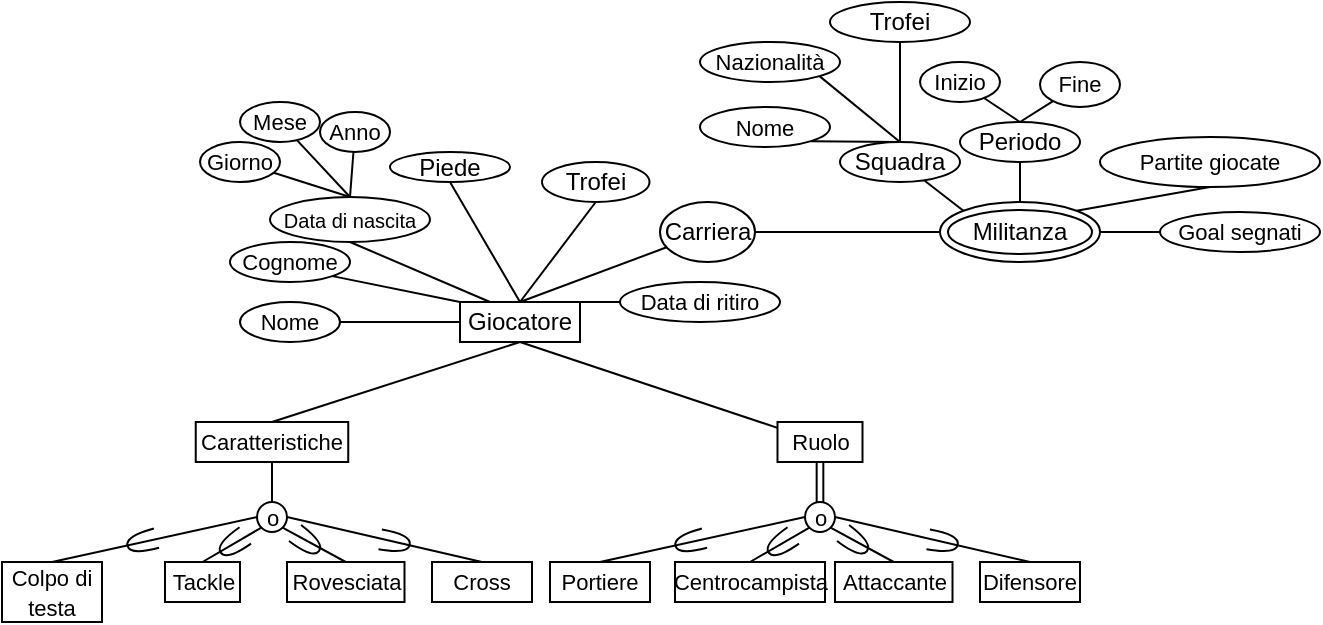 <mxfile version="22.1.2" type="device" pages="2">
  <diagram name="Pagina-1" id="6jStNF-pMENzdW7jOkbE">
    <mxGraphModel dx="2451" dy="466" grid="1" gridSize="10" guides="1" tooltips="1" connect="1" arrows="1" fold="1" page="1" pageScale="1" pageWidth="827" pageHeight="1169" math="0" shadow="0">
      <root>
        <mxCell id="0" />
        <mxCell id="1" parent="0" />
        <mxCell id="Ioz2Z54Z-l2nRbUJ65sq-1" value="Giocatore" style="rounded=0;whiteSpace=wrap;html=1;" parent="1" vertex="1">
          <mxGeometry x="-1391" y="310" width="60" height="20" as="geometry" />
        </mxCell>
        <mxCell id="Ioz2Z54Z-l2nRbUJ65sq-2" value="&lt;font style=&quot;font-size: 11px;&quot;&gt;Nome&lt;/font&gt;" style="ellipse;whiteSpace=wrap;html=1;" parent="1" vertex="1">
          <mxGeometry x="-1501" y="310" width="50" height="20" as="geometry" />
        </mxCell>
        <mxCell id="Ioz2Z54Z-l2nRbUJ65sq-3" value="&lt;font style=&quot;font-size: 11px;&quot;&gt;Cognome&lt;/font&gt;" style="ellipse;whiteSpace=wrap;html=1;" parent="1" vertex="1">
          <mxGeometry x="-1506" y="280" width="60" height="20" as="geometry" />
        </mxCell>
        <mxCell id="Ioz2Z54Z-l2nRbUJ65sq-4" value="&lt;font style=&quot;font-size: 10px;&quot;&gt;Data di nascita&lt;/font&gt;" style="ellipse;whiteSpace=wrap;html=1;" parent="1" vertex="1">
          <mxGeometry x="-1486" y="257.5" width="80" height="22.5" as="geometry" />
        </mxCell>
        <mxCell id="Ioz2Z54Z-l2nRbUJ65sq-5" value="Piede" style="ellipse;whiteSpace=wrap;html=1;" parent="1" vertex="1">
          <mxGeometry x="-1426" y="235" width="60" height="15" as="geometry" />
        </mxCell>
        <mxCell id="Ioz2Z54Z-l2nRbUJ65sq-8" value="" style="endArrow=none;html=1;rounded=0;exitX=1;exitY=0.5;exitDx=0;exitDy=0;entryX=0;entryY=0.5;entryDx=0;entryDy=0;" parent="1" source="Ioz2Z54Z-l2nRbUJ65sq-2" target="Ioz2Z54Z-l2nRbUJ65sq-1" edge="1">
          <mxGeometry width="50" height="50" relative="1" as="geometry">
            <mxPoint x="-1441" y="367.5" as="sourcePoint" />
            <mxPoint x="-1391" y="317.5" as="targetPoint" />
          </mxGeometry>
        </mxCell>
        <mxCell id="Ioz2Z54Z-l2nRbUJ65sq-9" value="" style="endArrow=none;html=1;rounded=0;entryX=1;entryY=1;entryDx=0;entryDy=0;exitX=0;exitY=0;exitDx=0;exitDy=0;" parent="1" source="Ioz2Z54Z-l2nRbUJ65sq-1" target="Ioz2Z54Z-l2nRbUJ65sq-3" edge="1">
          <mxGeometry width="50" height="50" relative="1" as="geometry">
            <mxPoint x="-1381" y="310" as="sourcePoint" />
            <mxPoint x="-1331" y="260" as="targetPoint" />
          </mxGeometry>
        </mxCell>
        <mxCell id="Ioz2Z54Z-l2nRbUJ65sq-10" value="" style="endArrow=none;html=1;rounded=0;entryX=0.5;entryY=1;entryDx=0;entryDy=0;exitX=0.25;exitY=0;exitDx=0;exitDy=0;" parent="1" source="Ioz2Z54Z-l2nRbUJ65sq-1" target="Ioz2Z54Z-l2nRbUJ65sq-4" edge="1">
          <mxGeometry width="50" height="50" relative="1" as="geometry">
            <mxPoint x="-1361" y="310" as="sourcePoint" />
            <mxPoint x="-1311" y="260" as="targetPoint" />
          </mxGeometry>
        </mxCell>
        <mxCell id="Ioz2Z54Z-l2nRbUJ65sq-11" value="" style="endArrow=none;html=1;rounded=0;entryX=0.5;entryY=1;entryDx=0;entryDy=0;exitX=0.5;exitY=0;exitDx=0;exitDy=0;" parent="1" source="Ioz2Z54Z-l2nRbUJ65sq-1" target="Ioz2Z54Z-l2nRbUJ65sq-5" edge="1">
          <mxGeometry width="50" height="50" relative="1" as="geometry">
            <mxPoint x="-1331" y="310" as="sourcePoint" />
            <mxPoint x="-1291" y="260" as="targetPoint" />
          </mxGeometry>
        </mxCell>
        <mxCell id="Ioz2Z54Z-l2nRbUJ65sq-15" value="" style="endArrow=none;html=1;rounded=0;entryX=0.5;entryY=1;entryDx=0;entryDy=0;" parent="1" source="QqaYTEEhGUOZ2rIBJ_UD-1" target="Ioz2Z54Z-l2nRbUJ65sq-1" edge="1">
          <mxGeometry width="50" height="50" relative="1" as="geometry">
            <mxPoint x="-1361" y="360" as="sourcePoint" />
            <mxPoint x="-1361" y="340" as="targetPoint" />
            <Array as="points" />
          </mxGeometry>
        </mxCell>
        <mxCell id="Ioz2Z54Z-l2nRbUJ65sq-20" value="" style="endArrow=none;html=1;rounded=0;exitX=0.5;exitY=0;exitDx=0;exitDy=0;" parent="1" source="Ioz2Z54Z-l2nRbUJ65sq-4" target="Ioz2Z54Z-l2nRbUJ65sq-21" edge="1">
          <mxGeometry width="50" height="50" relative="1" as="geometry">
            <mxPoint x="-1411" y="250" as="sourcePoint" />
            <mxPoint x="-1441" y="230" as="targetPoint" />
          </mxGeometry>
        </mxCell>
        <mxCell id="Ioz2Z54Z-l2nRbUJ65sq-21" value="&lt;font style=&quot;font-size: 11px;&quot;&gt;Giorno&lt;/font&gt;" style="ellipse;whiteSpace=wrap;html=1;" parent="1" vertex="1">
          <mxGeometry x="-1521" y="230" width="40" height="20" as="geometry" />
        </mxCell>
        <mxCell id="Ioz2Z54Z-l2nRbUJ65sq-22" value="" style="endArrow=none;html=1;rounded=0;exitX=0.5;exitY=0;exitDx=0;exitDy=0;" parent="1" source="Ioz2Z54Z-l2nRbUJ65sq-4" target="Ioz2Z54Z-l2nRbUJ65sq-23" edge="1">
          <mxGeometry width="50" height="50" relative="1" as="geometry">
            <mxPoint x="-1421" y="250" as="sourcePoint" />
            <mxPoint x="-1451" y="220" as="targetPoint" />
          </mxGeometry>
        </mxCell>
        <mxCell id="Ioz2Z54Z-l2nRbUJ65sq-23" value="&lt;font style=&quot;font-size: 11px;&quot;&gt;Mese&lt;/font&gt;" style="ellipse;whiteSpace=wrap;html=1;" parent="1" vertex="1">
          <mxGeometry x="-1501" y="210" width="40" height="20" as="geometry" />
        </mxCell>
        <mxCell id="Ioz2Z54Z-l2nRbUJ65sq-24" value="" style="endArrow=none;html=1;rounded=0;exitX=0.5;exitY=0;exitDx=0;exitDy=0;" parent="1" source="Ioz2Z54Z-l2nRbUJ65sq-4" target="Ioz2Z54Z-l2nRbUJ65sq-25" edge="1">
          <mxGeometry width="50" height="50" relative="1" as="geometry">
            <mxPoint x="-1411" y="250" as="sourcePoint" />
            <mxPoint x="-1411" y="220" as="targetPoint" />
          </mxGeometry>
        </mxCell>
        <mxCell id="Ioz2Z54Z-l2nRbUJ65sq-25" value="&lt;font style=&quot;font-size: 11px;&quot;&gt;Anno&lt;/font&gt;" style="ellipse;whiteSpace=wrap;html=1;" parent="1" vertex="1">
          <mxGeometry x="-1461" y="215" width="35" height="20" as="geometry" />
        </mxCell>
        <mxCell id="Ioz2Z54Z-l2nRbUJ65sq-36" value="&lt;font style=&quot;font-size: 11px;&quot;&gt;Nome&lt;/font&gt;" style="ellipse;whiteSpace=wrap;html=1;" parent="1" vertex="1">
          <mxGeometry x="-1271" y="212.5" width="65" height="20" as="geometry" />
        </mxCell>
        <mxCell id="Ioz2Z54Z-l2nRbUJ65sq-38" value="&lt;font style=&quot;font-size: 11px;&quot;&gt;Nazionalità&lt;/font&gt;" style="ellipse;whiteSpace=wrap;html=1;" parent="1" vertex="1">
          <mxGeometry x="-1271" y="180" width="70" height="20" as="geometry" />
        </mxCell>
        <mxCell id="Ioz2Z54Z-l2nRbUJ65sq-49" value="Militanza" style="ellipse;shape=doubleEllipse;whiteSpace=wrap;html=1;" parent="1" vertex="1">
          <mxGeometry x="-1151" y="260" width="80" height="30" as="geometry" />
        </mxCell>
        <mxCell id="Ioz2Z54Z-l2nRbUJ65sq-50" value="" style="endArrow=none;html=1;rounded=0;entryX=0;entryY=0.5;entryDx=0;entryDy=0;exitX=1;exitY=0.5;exitDx=0;exitDy=0;" parent="1" source="Ioz2Z54Z-l2nRbUJ65sq-64" target="Ioz2Z54Z-l2nRbUJ65sq-49" edge="1">
          <mxGeometry width="50" height="50" relative="1" as="geometry">
            <mxPoint x="-1111" y="310" as="sourcePoint" />
            <mxPoint x="-1231" y="320" as="targetPoint" />
            <Array as="points" />
          </mxGeometry>
        </mxCell>
        <mxCell id="Ioz2Z54Z-l2nRbUJ65sq-51" value="" style="endArrow=none;html=1;rounded=0;exitX=0;exitY=0;exitDx=0;exitDy=0;" parent="1" source="Ioz2Z54Z-l2nRbUJ65sq-49" target="Ioz2Z54Z-l2nRbUJ65sq-52" edge="1">
          <mxGeometry width="50" height="50" relative="1" as="geometry">
            <mxPoint x="-1121" y="260" as="sourcePoint" />
            <mxPoint x="-1151" y="240" as="targetPoint" />
          </mxGeometry>
        </mxCell>
        <mxCell id="Ioz2Z54Z-l2nRbUJ65sq-52" value="Squadra" style="ellipse;whiteSpace=wrap;html=1;" parent="1" vertex="1">
          <mxGeometry x="-1201" y="230" width="60" height="20" as="geometry" />
        </mxCell>
        <mxCell id="Ioz2Z54Z-l2nRbUJ65sq-53" value="" style="endArrow=none;html=1;rounded=0;exitX=0.5;exitY=0;exitDx=0;exitDy=0;" parent="1" source="Ioz2Z54Z-l2nRbUJ65sq-49" target="Ioz2Z54Z-l2nRbUJ65sq-54" edge="1">
          <mxGeometry width="50" height="50" relative="1" as="geometry">
            <mxPoint x="-1121" y="257.5" as="sourcePoint" />
            <mxPoint x="-1111" y="240" as="targetPoint" />
          </mxGeometry>
        </mxCell>
        <mxCell id="Ioz2Z54Z-l2nRbUJ65sq-54" value="Periodo" style="ellipse;whiteSpace=wrap;html=1;" parent="1" vertex="1">
          <mxGeometry x="-1141" y="220" width="60" height="20" as="geometry" />
        </mxCell>
        <mxCell id="Ioz2Z54Z-l2nRbUJ65sq-55" value="" style="endArrow=none;html=1;rounded=0;exitX=0.5;exitY=0;exitDx=0;exitDy=0;" parent="1" source="Ioz2Z54Z-l2nRbUJ65sq-54" target="Ioz2Z54Z-l2nRbUJ65sq-56" edge="1">
          <mxGeometry width="50" height="50" relative="1" as="geometry">
            <mxPoint x="-1121" y="220" as="sourcePoint" />
            <mxPoint x="-1131" y="200" as="targetPoint" />
          </mxGeometry>
        </mxCell>
        <mxCell id="Ioz2Z54Z-l2nRbUJ65sq-56" value="&lt;font style=&quot;font-size: 11px;&quot;&gt;Inizio&lt;/font&gt;" style="ellipse;whiteSpace=wrap;html=1;" parent="1" vertex="1">
          <mxGeometry x="-1161" y="190" width="40" height="20" as="geometry" />
        </mxCell>
        <mxCell id="Ioz2Z54Z-l2nRbUJ65sq-57" value="" style="endArrow=none;html=1;rounded=0;" parent="1" target="Ioz2Z54Z-l2nRbUJ65sq-58" edge="1">
          <mxGeometry width="50" height="50" relative="1" as="geometry">
            <mxPoint x="-1111" y="220" as="sourcePoint" />
            <mxPoint x="-1101" y="210" as="targetPoint" />
          </mxGeometry>
        </mxCell>
        <mxCell id="Ioz2Z54Z-l2nRbUJ65sq-58" value="&lt;font style=&quot;font-size: 11px;&quot;&gt;Fine&lt;/font&gt;" style="ellipse;whiteSpace=wrap;html=1;" parent="1" vertex="1">
          <mxGeometry x="-1101" y="190" width="40" height="22.5" as="geometry" />
        </mxCell>
        <mxCell id="Ioz2Z54Z-l2nRbUJ65sq-59" value="&lt;font style=&quot;font-size: 11px;&quot;&gt;Partite giocate&lt;/font&gt;" style="ellipse;whiteSpace=wrap;html=1;" parent="1" vertex="1">
          <mxGeometry x="-1071" y="227.5" width="110" height="25" as="geometry" />
        </mxCell>
        <mxCell id="Ioz2Z54Z-l2nRbUJ65sq-60" value="" style="endArrow=none;html=1;rounded=0;exitX=0.5;exitY=1;exitDx=0;exitDy=0;entryX=1;entryY=0;entryDx=0;entryDy=0;" parent="1" source="Ioz2Z54Z-l2nRbUJ65sq-59" target="Ioz2Z54Z-l2nRbUJ65sq-49" edge="1">
          <mxGeometry width="50" height="50" relative="1" as="geometry">
            <mxPoint x="-1191" y="320" as="sourcePoint" />
            <mxPoint x="-1141" y="270" as="targetPoint" />
          </mxGeometry>
        </mxCell>
        <mxCell id="Ioz2Z54Z-l2nRbUJ65sq-61" value="&lt;font style=&quot;font-size: 11px;&quot;&gt;Goal segnati&lt;/font&gt;" style="ellipse;whiteSpace=wrap;html=1;" parent="1" vertex="1">
          <mxGeometry x="-1041" y="265" width="80" height="20" as="geometry" />
        </mxCell>
        <mxCell id="Ioz2Z54Z-l2nRbUJ65sq-62" value="" style="endArrow=none;html=1;rounded=0;entryX=0;entryY=0.5;entryDx=0;entryDy=0;exitX=1;exitY=0.5;exitDx=0;exitDy=0;" parent="1" source="Ioz2Z54Z-l2nRbUJ65sq-49" target="Ioz2Z54Z-l2nRbUJ65sq-61" edge="1">
          <mxGeometry width="50" height="50" relative="1" as="geometry">
            <mxPoint x="-1071" y="280" as="sourcePoint" />
            <mxPoint x="-1021" y="230" as="targetPoint" />
          </mxGeometry>
        </mxCell>
        <mxCell id="Ioz2Z54Z-l2nRbUJ65sq-63" value="" style="endArrow=none;html=1;rounded=0;exitX=0.5;exitY=0;exitDx=0;exitDy=0;" parent="1" source="Ioz2Z54Z-l2nRbUJ65sq-1" target="Ioz2Z54Z-l2nRbUJ65sq-64" edge="1">
          <mxGeometry width="50" height="50" relative="1" as="geometry">
            <mxPoint x="-1331" y="320" as="sourcePoint" />
            <mxPoint x="-1301" y="320" as="targetPoint" />
          </mxGeometry>
        </mxCell>
        <mxCell id="Ioz2Z54Z-l2nRbUJ65sq-64" value="Carriera" style="ellipse;whiteSpace=wrap;html=1;" parent="1" vertex="1">
          <mxGeometry x="-1291" y="260" width="47.5" height="30" as="geometry" />
        </mxCell>
        <mxCell id="Ioz2Z54Z-l2nRbUJ65sq-65" value="&lt;font style=&quot;font-size: 11px;&quot;&gt;Data di ritiro&lt;/font&gt;" style="ellipse;whiteSpace=wrap;html=1;" parent="1" vertex="1">
          <mxGeometry x="-1311" y="300" width="80" height="20" as="geometry" />
        </mxCell>
        <mxCell id="Ioz2Z54Z-l2nRbUJ65sq-66" value="" style="endArrow=none;html=1;rounded=0;exitX=1;exitY=0;exitDx=0;exitDy=0;entryX=0;entryY=0.5;entryDx=0;entryDy=0;" parent="1" source="Ioz2Z54Z-l2nRbUJ65sq-1" target="Ioz2Z54Z-l2nRbUJ65sq-65" edge="1">
          <mxGeometry width="50" height="50" relative="1" as="geometry">
            <mxPoint x="-1301" y="310" as="sourcePoint" />
            <mxPoint x="-1251" y="260" as="targetPoint" />
          </mxGeometry>
        </mxCell>
        <mxCell id="Ioz2Z54Z-l2nRbUJ65sq-68" value="Trofei" style="ellipse;whiteSpace=wrap;html=1;" parent="1" vertex="1">
          <mxGeometry x="-1206" y="160" width="70" height="20" as="geometry" />
        </mxCell>
        <mxCell id="Ioz2Z54Z-l2nRbUJ65sq-70" value="Trofei" style="ellipse;whiteSpace=wrap;html=1;" parent="1" vertex="1">
          <mxGeometry x="-1350" y="240" width="53.75" height="20" as="geometry" />
        </mxCell>
        <mxCell id="Ioz2Z54Z-l2nRbUJ65sq-72" value="" style="endArrow=none;html=1;rounded=0;entryX=0.5;entryY=1;entryDx=0;entryDy=0;exitX=0.5;exitY=0;exitDx=0;exitDy=0;" parent="1" source="Ioz2Z54Z-l2nRbUJ65sq-52" target="Ioz2Z54Z-l2nRbUJ65sq-68" edge="1">
          <mxGeometry width="50" height="50" relative="1" as="geometry">
            <mxPoint x="-1221" y="245" as="sourcePoint" />
            <mxPoint x="-1171" y="195" as="targetPoint" />
          </mxGeometry>
        </mxCell>
        <mxCell id="Ioz2Z54Z-l2nRbUJ65sq-73" value="" style="endArrow=none;html=1;rounded=0;entryX=1;entryY=1;entryDx=0;entryDy=0;exitX=0.5;exitY=0;exitDx=0;exitDy=0;" parent="1" source="Ioz2Z54Z-l2nRbUJ65sq-52" target="Ioz2Z54Z-l2nRbUJ65sq-38" edge="1">
          <mxGeometry width="50" height="50" relative="1" as="geometry">
            <mxPoint x="-1251" y="302.5" as="sourcePoint" />
            <mxPoint x="-1201" y="252.5" as="targetPoint" />
          </mxGeometry>
        </mxCell>
        <mxCell id="Ioz2Z54Z-l2nRbUJ65sq-74" value="" style="endArrow=none;html=1;rounded=0;entryX=1;entryY=1;entryDx=0;entryDy=0;exitX=0.5;exitY=0;exitDx=0;exitDy=0;" parent="1" source="Ioz2Z54Z-l2nRbUJ65sq-52" target="Ioz2Z54Z-l2nRbUJ65sq-36" edge="1">
          <mxGeometry width="50" height="50" relative="1" as="geometry">
            <mxPoint x="-1251" y="310" as="sourcePoint" />
            <mxPoint x="-1201" y="260" as="targetPoint" />
          </mxGeometry>
        </mxCell>
        <mxCell id="QqaYTEEhGUOZ2rIBJ_UD-2" value="" style="shape=link;html=1;rounded=0;width=3.333;exitX=0.5;exitY=1;exitDx=0;exitDy=0;entryX=0.5;entryY=0;entryDx=0;entryDy=0;" parent="1" source="QqaYTEEhGUOZ2rIBJ_UD-1" target="QqaYTEEhGUOZ2rIBJ_UD-3" edge="1">
          <mxGeometry width="100" relative="1" as="geometry">
            <mxPoint x="-1211" y="400" as="sourcePoint" />
            <mxPoint x="-1211" y="440" as="targetPoint" />
          </mxGeometry>
        </mxCell>
        <mxCell id="QqaYTEEhGUOZ2rIBJ_UD-3" value="&lt;font style=&quot;font-size: 11px;&quot;&gt;o&lt;/font&gt;" style="ellipse;whiteSpace=wrap;html=1;aspect=fixed;" parent="1" vertex="1">
          <mxGeometry x="-1218.5" y="410" width="15" height="15" as="geometry" />
        </mxCell>
        <mxCell id="QqaYTEEhGUOZ2rIBJ_UD-1" value="&lt;font style=&quot;font-size: 11px;&quot;&gt;Ruolo&lt;/font&gt;" style="whiteSpace=wrap;html=1;align=center;" parent="1" vertex="1">
          <mxGeometry x="-1232.25" y="370" width="42.5" height="20" as="geometry" />
        </mxCell>
        <mxCell id="QqaYTEEhGUOZ2rIBJ_UD-10" value="" style="endArrow=none;html=1;rounded=0;entryX=0;entryY=0.5;entryDx=0;entryDy=0;exitX=0.5;exitY=0;exitDx=0;exitDy=0;" parent="1" source="QqaYTEEhGUOZ2rIBJ_UD-11" target="QqaYTEEhGUOZ2rIBJ_UD-3" edge="1">
          <mxGeometry width="50" height="50" relative="1" as="geometry">
            <mxPoint x="-1281" y="440" as="sourcePoint" />
            <mxPoint x="-1226" y="425" as="targetPoint" />
          </mxGeometry>
        </mxCell>
        <mxCell id="QqaYTEEhGUOZ2rIBJ_UD-11" value="&lt;font style=&quot;font-size: 11px;&quot;&gt;Portiere&lt;/font&gt;" style="rounded=0;whiteSpace=wrap;html=1;" parent="1" vertex="1">
          <mxGeometry x="-1346" y="440" width="50" height="20" as="geometry" />
        </mxCell>
        <mxCell id="QqaYTEEhGUOZ2rIBJ_UD-12" value="&lt;font style=&quot;font-size: 11px;&quot;&gt;Centrocampista&lt;/font&gt;" style="rounded=0;whiteSpace=wrap;html=1;" parent="1" vertex="1">
          <mxGeometry x="-1283.5" y="440" width="75" height="20" as="geometry" />
        </mxCell>
        <mxCell id="QqaYTEEhGUOZ2rIBJ_UD-13" value="" style="endArrow=none;html=1;rounded=0;entryX=0;entryY=1;entryDx=0;entryDy=0;exitX=0.5;exitY=0;exitDx=0;exitDy=0;" parent="1" source="QqaYTEEhGUOZ2rIBJ_UD-12" target="QqaYTEEhGUOZ2rIBJ_UD-3" edge="1">
          <mxGeometry width="50" height="50" relative="1" as="geometry">
            <mxPoint x="-1231" y="470" as="sourcePoint" />
            <mxPoint x="-1181" y="420" as="targetPoint" />
          </mxGeometry>
        </mxCell>
        <mxCell id="QqaYTEEhGUOZ2rIBJ_UD-14" value="&lt;font style=&quot;font-size: 11px;&quot;&gt;Attaccante&lt;/font&gt;" style="rounded=0;whiteSpace=wrap;html=1;" parent="1" vertex="1">
          <mxGeometry x="-1203.5" y="440" width="58.75" height="20" as="geometry" />
        </mxCell>
        <mxCell id="QqaYTEEhGUOZ2rIBJ_UD-15" value="" style="endArrow=none;html=1;rounded=0;entryX=1;entryY=1;entryDx=0;entryDy=0;exitX=0.5;exitY=0;exitDx=0;exitDy=0;" parent="1" source="QqaYTEEhGUOZ2rIBJ_UD-14" target="QqaYTEEhGUOZ2rIBJ_UD-3" edge="1">
          <mxGeometry width="50" height="50" relative="1" as="geometry">
            <mxPoint x="-1231" y="470" as="sourcePoint" />
            <mxPoint x="-1181" y="420" as="targetPoint" />
          </mxGeometry>
        </mxCell>
        <mxCell id="QqaYTEEhGUOZ2rIBJ_UD-16" value="&lt;font style=&quot;font-size: 11px;&quot;&gt;Difensore&lt;/font&gt;" style="rounded=0;whiteSpace=wrap;html=1;" parent="1" vertex="1">
          <mxGeometry x="-1131" y="440" width="50" height="20" as="geometry" />
        </mxCell>
        <mxCell id="QqaYTEEhGUOZ2rIBJ_UD-17" value="" style="endArrow=none;html=1;rounded=0;entryX=1;entryY=0.5;entryDx=0;entryDy=0;exitX=0.5;exitY=0;exitDx=0;exitDy=0;" parent="1" source="QqaYTEEhGUOZ2rIBJ_UD-16" target="QqaYTEEhGUOZ2rIBJ_UD-3" edge="1">
          <mxGeometry width="50" height="50" relative="1" as="geometry">
            <mxPoint x="-1191" y="470" as="sourcePoint" />
            <mxPoint x="-1141" y="420" as="targetPoint" />
          </mxGeometry>
        </mxCell>
        <mxCell id="QqaYTEEhGUOZ2rIBJ_UD-19" value="" style="shape=requiredInterface;html=1;verticalLabelPosition=bottom;sketch=0;rotation=-195;" parent="1" vertex="1">
          <mxGeometry x="-1283.5" y="425" width="15" height="10" as="geometry" />
        </mxCell>
        <mxCell id="QqaYTEEhGUOZ2rIBJ_UD-21" value="" style="shape=requiredInterface;html=1;verticalLabelPosition=bottom;sketch=0;rotation=-215;" parent="1" vertex="1">
          <mxGeometry x="-1238.001" y="426.001" width="15" height="10" as="geometry" />
        </mxCell>
        <mxCell id="QqaYTEEhGUOZ2rIBJ_UD-24" value="" style="shape=requiredInterface;html=1;verticalLabelPosition=bottom;sketch=0;rotation=37;" parent="1" vertex="1">
          <mxGeometry x="-1201.001" y="425.001" width="15" height="10" as="geometry" />
        </mxCell>
        <mxCell id="QqaYTEEhGUOZ2rIBJ_UD-25" value="" style="shape=requiredInterface;html=1;verticalLabelPosition=bottom;sketch=0;rotation=10;" parent="1" vertex="1">
          <mxGeometry x="-1157.001" y="425.001" width="15" height="10" as="geometry" />
        </mxCell>
        <mxCell id="QqaYTEEhGUOZ2rIBJ_UD-28" value="&lt;font style=&quot;font-size: 11px;&quot;&gt;o&lt;/font&gt;" style="ellipse;whiteSpace=wrap;html=1;aspect=fixed;" parent="1" vertex="1">
          <mxGeometry x="-1492.5" y="410" width="15" height="15" as="geometry" />
        </mxCell>
        <mxCell id="QqaYTEEhGUOZ2rIBJ_UD-29" value="" style="endArrow=none;html=1;rounded=0;entryX=0.5;entryY=1;entryDx=0;entryDy=0;" parent="1" target="QqaYTEEhGUOZ2rIBJ_UD-30" edge="1">
          <mxGeometry width="50" height="50" relative="1" as="geometry">
            <mxPoint x="-1485" y="390" as="sourcePoint" />
            <mxPoint x="-1485" y="360" as="targetPoint" />
            <Array as="points" />
          </mxGeometry>
        </mxCell>
        <mxCell id="QqaYTEEhGUOZ2rIBJ_UD-30" value="&lt;span style=&quot;font-size: 11px;&quot;&gt;Caratteristiche&lt;/span&gt;" style="whiteSpace=wrap;html=1;align=center;" parent="1" vertex="1">
          <mxGeometry x="-1523.13" y="370" width="76.25" height="20" as="geometry" />
        </mxCell>
        <mxCell id="QqaYTEEhGUOZ2rIBJ_UD-31" value="" style="endArrow=none;html=1;rounded=0;entryX=0;entryY=0.5;entryDx=0;entryDy=0;exitX=0.5;exitY=0;exitDx=0;exitDy=0;" parent="1" source="QqaYTEEhGUOZ2rIBJ_UD-32" target="QqaYTEEhGUOZ2rIBJ_UD-28" edge="1">
          <mxGeometry width="50" height="50" relative="1" as="geometry">
            <mxPoint x="-1555" y="440" as="sourcePoint" />
            <mxPoint x="-1500" y="425" as="targetPoint" />
          </mxGeometry>
        </mxCell>
        <mxCell id="QqaYTEEhGUOZ2rIBJ_UD-32" value="&lt;span style=&quot;font-size: 11px;&quot;&gt;Colpo di testa&lt;/span&gt;" style="rounded=0;whiteSpace=wrap;html=1;" parent="1" vertex="1">
          <mxGeometry x="-1620" y="440" width="50" height="30" as="geometry" />
        </mxCell>
        <mxCell id="QqaYTEEhGUOZ2rIBJ_UD-33" value="&lt;span style=&quot;font-size: 11px;&quot;&gt;Tackle&lt;/span&gt;" style="rounded=0;whiteSpace=wrap;html=1;" parent="1" vertex="1">
          <mxGeometry x="-1538.5" y="440" width="37.5" height="20" as="geometry" />
        </mxCell>
        <mxCell id="QqaYTEEhGUOZ2rIBJ_UD-34" value="" style="endArrow=none;html=1;rounded=0;entryX=0;entryY=1;entryDx=0;entryDy=0;exitX=0.5;exitY=0;exitDx=0;exitDy=0;" parent="1" source="QqaYTEEhGUOZ2rIBJ_UD-33" target="QqaYTEEhGUOZ2rIBJ_UD-28" edge="1">
          <mxGeometry width="50" height="50" relative="1" as="geometry">
            <mxPoint x="-1505" y="470" as="sourcePoint" />
            <mxPoint x="-1455" y="420" as="targetPoint" />
          </mxGeometry>
        </mxCell>
        <mxCell id="QqaYTEEhGUOZ2rIBJ_UD-35" value="&lt;span style=&quot;font-size: 11px;&quot;&gt;Rovesciata&lt;/span&gt;" style="rounded=0;whiteSpace=wrap;html=1;" parent="1" vertex="1">
          <mxGeometry x="-1477.5" y="440" width="58.75" height="20" as="geometry" />
        </mxCell>
        <mxCell id="QqaYTEEhGUOZ2rIBJ_UD-36" value="" style="endArrow=none;html=1;rounded=0;entryX=1;entryY=1;entryDx=0;entryDy=0;exitX=0.5;exitY=0;exitDx=0;exitDy=0;" parent="1" source="QqaYTEEhGUOZ2rIBJ_UD-35" target="QqaYTEEhGUOZ2rIBJ_UD-28" edge="1">
          <mxGeometry width="50" height="50" relative="1" as="geometry">
            <mxPoint x="-1505" y="470" as="sourcePoint" />
            <mxPoint x="-1455" y="420" as="targetPoint" />
          </mxGeometry>
        </mxCell>
        <mxCell id="QqaYTEEhGUOZ2rIBJ_UD-37" value="&lt;span style=&quot;font-size: 11px;&quot;&gt;Cross&lt;/span&gt;" style="rounded=0;whiteSpace=wrap;html=1;" parent="1" vertex="1">
          <mxGeometry x="-1405" y="440" width="50" height="20" as="geometry" />
        </mxCell>
        <mxCell id="QqaYTEEhGUOZ2rIBJ_UD-38" value="" style="endArrow=none;html=1;rounded=0;entryX=1;entryY=0.5;entryDx=0;entryDy=0;exitX=0.5;exitY=0;exitDx=0;exitDy=0;" parent="1" source="QqaYTEEhGUOZ2rIBJ_UD-37" target="QqaYTEEhGUOZ2rIBJ_UD-28" edge="1">
          <mxGeometry width="50" height="50" relative="1" as="geometry">
            <mxPoint x="-1465" y="470" as="sourcePoint" />
            <mxPoint x="-1415" y="420" as="targetPoint" />
          </mxGeometry>
        </mxCell>
        <mxCell id="QqaYTEEhGUOZ2rIBJ_UD-39" value="" style="shape=requiredInterface;html=1;verticalLabelPosition=bottom;sketch=0;rotation=-195;" parent="1" vertex="1">
          <mxGeometry x="-1557.5" y="425" width="15" height="10" as="geometry" />
        </mxCell>
        <mxCell id="QqaYTEEhGUOZ2rIBJ_UD-40" value="" style="shape=requiredInterface;html=1;verticalLabelPosition=bottom;sketch=0;rotation=-215;" parent="1" vertex="1">
          <mxGeometry x="-1512.001" y="426.001" width="15" height="10" as="geometry" />
        </mxCell>
        <mxCell id="QqaYTEEhGUOZ2rIBJ_UD-41" value="" style="shape=requiredInterface;html=1;verticalLabelPosition=bottom;sketch=0;rotation=37;" parent="1" vertex="1">
          <mxGeometry x="-1475.001" y="425.001" width="15" height="10" as="geometry" />
        </mxCell>
        <mxCell id="QqaYTEEhGUOZ2rIBJ_UD-42" value="" style="shape=requiredInterface;html=1;verticalLabelPosition=bottom;sketch=0;rotation=10;" parent="1" vertex="1">
          <mxGeometry x="-1431.001" y="425.001" width="15" height="10" as="geometry" />
        </mxCell>
        <mxCell id="QqaYTEEhGUOZ2rIBJ_UD-43" value="" style="endArrow=none;html=1;rounded=0;entryX=0.5;entryY=1;entryDx=0;entryDy=0;" parent="1" target="Ioz2Z54Z-l2nRbUJ65sq-70" edge="1">
          <mxGeometry width="50" height="50" relative="1" as="geometry">
            <mxPoint x="-1361" y="310" as="sourcePoint" />
            <mxPoint x="-1311" y="265" as="targetPoint" />
          </mxGeometry>
        </mxCell>
        <mxCell id="QqaYTEEhGUOZ2rIBJ_UD-44" value="" style="endArrow=none;html=1;rounded=0;entryX=0.5;entryY=1;entryDx=0;entryDy=0;exitX=0.5;exitY=0;exitDx=0;exitDy=0;" parent="1" source="QqaYTEEhGUOZ2rIBJ_UD-30" target="Ioz2Z54Z-l2nRbUJ65sq-1" edge="1">
          <mxGeometry width="50" height="50" relative="1" as="geometry">
            <mxPoint x="-1490" y="430" as="sourcePoint" />
            <mxPoint x="-1440" y="380" as="targetPoint" />
            <Array as="points" />
          </mxGeometry>
        </mxCell>
        <mxCell id="QqaYTEEhGUOZ2rIBJ_UD-46" value="" style="endArrow=none;html=1;rounded=0;entryX=0.5;entryY=1;entryDx=0;entryDy=0;exitX=0.5;exitY=0;exitDx=0;exitDy=0;" parent="1" source="QqaYTEEhGUOZ2rIBJ_UD-28" target="QqaYTEEhGUOZ2rIBJ_UD-30" edge="1">
          <mxGeometry width="50" height="50" relative="1" as="geometry">
            <mxPoint x="-1450" y="440" as="sourcePoint" />
            <mxPoint x="-1400" y="390" as="targetPoint" />
          </mxGeometry>
        </mxCell>
      </root>
    </mxGraphModel>
  </diagram>
  <diagram id="Ox5QE_U3D6sNzb127xeb" name="Pagina-2">
    <mxGraphModel dx="942" dy="551" grid="1" gridSize="10" guides="1" tooltips="1" connect="1" arrows="1" fold="1" page="1" pageScale="1" pageWidth="827" pageHeight="1169" math="0" shadow="0">
      <root>
        <mxCell id="0" />
        <mxCell id="1" parent="0" />
        <mxCell id="dMykt4nufXN3NpEl5q4q-2" value="Giocatore" style="swimlane;fontStyle=1;align=center;verticalAlign=top;childLayout=stackLayout;horizontal=1;startSize=26;horizontalStack=0;resizeParent=1;resizeParentMax=0;resizeLast=0;collapsible=1;marginBottom=0;whiteSpace=wrap;html=1;" vertex="1" parent="1">
          <mxGeometry x="90" y="250" width="190" height="194" as="geometry" />
        </mxCell>
        <mxCell id="dMykt4nufXN3NpEl5q4q-3" value="+ nome: String&lt;br&gt;+ cognome: String&lt;br&gt;+ data_nascita: Data&lt;br&gt;+ piede: String&lt;br&gt;+ trofei: int&lt;br&gt;+ data_ritiro: Data&lt;br&gt;+ ruolo: Ruolo&lt;br&gt;+ caratteristiche: Caratteristiche&lt;br&gt;" style="text;strokeColor=none;fillColor=none;align=left;verticalAlign=top;spacingLeft=4;spacingRight=4;overflow=hidden;rotatable=0;points=[[0,0.5],[1,0.5]];portConstraint=eastwest;whiteSpace=wrap;html=1;" vertex="1" parent="dMykt4nufXN3NpEl5q4q-2">
          <mxGeometry y="26" width="190" height="134" as="geometry" />
        </mxCell>
        <mxCell id="dMykt4nufXN3NpEl5q4q-4" value="" style="line;strokeWidth=1;fillColor=none;align=left;verticalAlign=middle;spacingTop=-1;spacingLeft=3;spacingRight=3;rotatable=0;labelPosition=right;points=[];portConstraint=eastwest;strokeColor=inherit;" vertex="1" parent="dMykt4nufXN3NpEl5q4q-2">
          <mxGeometry y="160" width="190" height="8" as="geometry" />
        </mxCell>
        <mxCell id="dMykt4nufXN3NpEl5q4q-5" value="+ method(type): type" style="text;strokeColor=none;fillColor=none;align=left;verticalAlign=top;spacingLeft=4;spacingRight=4;overflow=hidden;rotatable=0;points=[[0,0.5],[1,0.5]];portConstraint=eastwest;whiteSpace=wrap;html=1;" vertex="1" parent="dMykt4nufXN3NpEl5q4q-2">
          <mxGeometry y="168" width="190" height="26" as="geometry" />
        </mxCell>
        <mxCell id="dMykt4nufXN3NpEl5q4q-6" value="Squadra" style="swimlane;fontStyle=1;align=center;verticalAlign=top;childLayout=stackLayout;horizontal=1;startSize=26;horizontalStack=0;resizeParent=1;resizeParentMax=0;resizeLast=0;collapsible=1;marginBottom=0;whiteSpace=wrap;html=1;" vertex="1" parent="1">
          <mxGeometry x="500" y="291" width="160" height="114" as="geometry" />
        </mxCell>
        <mxCell id="dMykt4nufXN3NpEl5q4q-7" value="+ nome: String&lt;br&gt;+ nazionalità: String&lt;br&gt;+ trofei: int" style="text;strokeColor=none;fillColor=none;align=left;verticalAlign=top;spacingLeft=4;spacingRight=4;overflow=hidden;rotatable=0;points=[[0,0.5],[1,0.5]];portConstraint=eastwest;whiteSpace=wrap;html=1;" vertex="1" parent="dMykt4nufXN3NpEl5q4q-6">
          <mxGeometry y="26" width="160" height="54" as="geometry" />
        </mxCell>
        <mxCell id="dMykt4nufXN3NpEl5q4q-8" value="" style="line;strokeWidth=1;fillColor=none;align=left;verticalAlign=middle;spacingTop=-1;spacingLeft=3;spacingRight=3;rotatable=0;labelPosition=right;points=[];portConstraint=eastwest;strokeColor=inherit;" vertex="1" parent="dMykt4nufXN3NpEl5q4q-6">
          <mxGeometry y="80" width="160" height="8" as="geometry" />
        </mxCell>
        <mxCell id="dMykt4nufXN3NpEl5q4q-9" value="+ method(type): type" style="text;strokeColor=none;fillColor=none;align=left;verticalAlign=top;spacingLeft=4;spacingRight=4;overflow=hidden;rotatable=0;points=[[0,0.5],[1,0.5]];portConstraint=eastwest;whiteSpace=wrap;html=1;" vertex="1" parent="dMykt4nufXN3NpEl5q4q-6">
          <mxGeometry y="88" width="160" height="26" as="geometry" />
        </mxCell>
        <mxCell id="dMykt4nufXN3NpEl5q4q-10" value="Data" style="swimlane;fontStyle=1;align=center;verticalAlign=top;childLayout=stackLayout;horizontal=1;startSize=26;horizontalStack=0;resizeParent=1;resizeParentMax=0;resizeLast=0;collapsible=1;marginBottom=0;whiteSpace=wrap;html=1;" vertex="1" parent="1">
          <mxGeometry x="80" y="80" width="160" height="114" as="geometry" />
        </mxCell>
        <mxCell id="dMykt4nufXN3NpEl5q4q-11" value="+ giorno: int&lt;br&gt;+ mese: int&lt;br&gt;+ anno: int&amp;nbsp;" style="text;strokeColor=none;fillColor=none;align=left;verticalAlign=top;spacingLeft=4;spacingRight=4;overflow=hidden;rotatable=0;points=[[0,0.5],[1,0.5]];portConstraint=eastwest;whiteSpace=wrap;html=1;" vertex="1" parent="dMykt4nufXN3NpEl5q4q-10">
          <mxGeometry y="26" width="160" height="54" as="geometry" />
        </mxCell>
        <mxCell id="dMykt4nufXN3NpEl5q4q-12" value="" style="line;strokeWidth=1;fillColor=none;align=left;verticalAlign=middle;spacingTop=-1;spacingLeft=3;spacingRight=3;rotatable=0;labelPosition=right;points=[];portConstraint=eastwest;strokeColor=inherit;" vertex="1" parent="dMykt4nufXN3NpEl5q4q-10">
          <mxGeometry y="80" width="160" height="8" as="geometry" />
        </mxCell>
        <mxCell id="dMykt4nufXN3NpEl5q4q-13" value="+ method(type): type" style="text;strokeColor=none;fillColor=none;align=left;verticalAlign=top;spacingLeft=4;spacingRight=4;overflow=hidden;rotatable=0;points=[[0,0.5],[1,0.5]];portConstraint=eastwest;whiteSpace=wrap;html=1;" vertex="1" parent="dMykt4nufXN3NpEl5q4q-10">
          <mxGeometry y="88" width="160" height="26" as="geometry" />
        </mxCell>
        <mxCell id="b_CRJETQAGFZr5FlbAKz-1" value="Ruolo" style="swimlane;fontStyle=1;align=center;verticalAlign=top;childLayout=stackLayout;horizontal=1;startSize=26;horizontalStack=0;resizeParent=1;resizeParentMax=0;resizeLast=0;collapsible=1;marginBottom=0;whiteSpace=wrap;html=1;" vertex="1" parent="1">
          <mxGeometry x="320" y="80" width="160" height="134" as="geometry" />
        </mxCell>
        <mxCell id="b_CRJETQAGFZr5FlbAKz-2" value="+ portiere: Boolean&lt;br&gt;+ attaccante: Boolean&lt;br&gt;+ difensore: Boolean&lt;br&gt;+ centrocampista: Boolean" style="text;strokeColor=none;fillColor=none;align=left;verticalAlign=top;spacingLeft=4;spacingRight=4;overflow=hidden;rotatable=0;points=[[0,0.5],[1,0.5]];portConstraint=eastwest;whiteSpace=wrap;html=1;" vertex="1" parent="b_CRJETQAGFZr5FlbAKz-1">
          <mxGeometry y="26" width="160" height="74" as="geometry" />
        </mxCell>
        <mxCell id="b_CRJETQAGFZr5FlbAKz-3" value="" style="line;strokeWidth=1;fillColor=none;align=left;verticalAlign=middle;spacingTop=-1;spacingLeft=3;spacingRight=3;rotatable=0;labelPosition=right;points=[];portConstraint=eastwest;strokeColor=inherit;" vertex="1" parent="b_CRJETQAGFZr5FlbAKz-1">
          <mxGeometry y="100" width="160" height="8" as="geometry" />
        </mxCell>
        <mxCell id="b_CRJETQAGFZr5FlbAKz-4" value="+ method(type): type" style="text;strokeColor=none;fillColor=none;align=left;verticalAlign=top;spacingLeft=4;spacingRight=4;overflow=hidden;rotatable=0;points=[[0,0.5],[1,0.5]];portConstraint=eastwest;whiteSpace=wrap;html=1;" vertex="1" parent="b_CRJETQAGFZr5FlbAKz-1">
          <mxGeometry y="108" width="160" height="26" as="geometry" />
        </mxCell>
        <mxCell id="U8_CyG04B_1zgafdxqHa-1" value="Caratteristiche" style="swimlane;fontStyle=1;align=center;verticalAlign=top;childLayout=stackLayout;horizontal=1;startSize=26;horizontalStack=0;resizeParent=1;resizeParentMax=0;resizeLast=0;collapsible=1;marginBottom=0;whiteSpace=wrap;html=1;" vertex="1" parent="1">
          <mxGeometry x="560" y="80" width="160" height="124" as="geometry" />
        </mxCell>
        <mxCell id="U8_CyG04B_1zgafdxqHa-2" value="+ colpo_testa:&amp;nbsp; Boolean&lt;br&gt;+ tackle: Boolean&lt;br&gt;+ rovesciata: Boolean&lt;br&gt;+ cross: Boolean&amp;nbsp;" style="text;strokeColor=none;fillColor=none;align=left;verticalAlign=top;spacingLeft=4;spacingRight=4;overflow=hidden;rotatable=0;points=[[0,0.5],[1,0.5]];portConstraint=eastwest;whiteSpace=wrap;html=1;" vertex="1" parent="U8_CyG04B_1zgafdxqHa-1">
          <mxGeometry y="26" width="160" height="64" as="geometry" />
        </mxCell>
        <mxCell id="U8_CyG04B_1zgafdxqHa-3" value="" style="line;strokeWidth=1;fillColor=none;align=left;verticalAlign=middle;spacingTop=-1;spacingLeft=3;spacingRight=3;rotatable=0;labelPosition=right;points=[];portConstraint=eastwest;strokeColor=inherit;" vertex="1" parent="U8_CyG04B_1zgafdxqHa-1">
          <mxGeometry y="90" width="160" height="8" as="geometry" />
        </mxCell>
        <mxCell id="U8_CyG04B_1zgafdxqHa-4" value="+ method(type): type" style="text;strokeColor=none;fillColor=none;align=left;verticalAlign=top;spacingLeft=4;spacingRight=4;overflow=hidden;rotatable=0;points=[[0,0.5],[1,0.5]];portConstraint=eastwest;whiteSpace=wrap;html=1;" vertex="1" parent="U8_CyG04B_1zgafdxqHa-1">
          <mxGeometry y="98" width="160" height="26" as="geometry" />
        </mxCell>
        <mxCell id="sUhri-EgjcJns4cZWBfm-1" value="Militanza" style="swimlane;fontStyle=1;align=center;verticalAlign=top;childLayout=stackLayout;horizontal=1;startSize=26;horizontalStack=0;resizeParent=1;resizeParentMax=0;resizeLast=0;collapsible=1;marginBottom=0;whiteSpace=wrap;html=1;" vertex="1" parent="1">
          <mxGeometry x="310" y="423" width="160" height="154" as="geometry" />
        </mxCell>
        <mxCell id="sUhri-EgjcJns4cZWBfm-2" value="+ data_Inizio: Data&lt;br&gt;+ data_Fine:&amp;nbsp; Data&lt;br&gt;+ squadra: Squadra&lt;br&gt;+ partite_giocate: int&amp;nbsp;&lt;br&gt;+ goal_subiti: int&amp;nbsp;&lt;br&gt;+ goal_segnati: int&amp;nbsp;" style="text;strokeColor=none;fillColor=none;align=left;verticalAlign=top;spacingLeft=4;spacingRight=4;overflow=hidden;rotatable=0;points=[[0,0.5],[1,0.5]];portConstraint=eastwest;whiteSpace=wrap;html=1;" vertex="1" parent="sUhri-EgjcJns4cZWBfm-1">
          <mxGeometry y="26" width="160" height="94" as="geometry" />
        </mxCell>
        <mxCell id="sUhri-EgjcJns4cZWBfm-3" value="" style="line;strokeWidth=1;fillColor=none;align=left;verticalAlign=middle;spacingTop=-1;spacingLeft=3;spacingRight=3;rotatable=0;labelPosition=right;points=[];portConstraint=eastwest;strokeColor=inherit;" vertex="1" parent="sUhri-EgjcJns4cZWBfm-1">
          <mxGeometry y="120" width="160" height="8" as="geometry" />
        </mxCell>
        <mxCell id="sUhri-EgjcJns4cZWBfm-4" value="+ method(type): type" style="text;strokeColor=none;fillColor=none;align=left;verticalAlign=top;spacingLeft=4;spacingRight=4;overflow=hidden;rotatable=0;points=[[0,0.5],[1,0.5]];portConstraint=eastwest;whiteSpace=wrap;html=1;" vertex="1" parent="sUhri-EgjcJns4cZWBfm-1">
          <mxGeometry y="128" width="160" height="26" as="geometry" />
        </mxCell>
        <mxCell id="Xv77zPXqaaQUrEmeaVlW-9" value="" style="endArrow=none;html=1;rounded=0;exitX=1;exitY=0.5;exitDx=0;exitDy=0;entryX=0;entryY=0.5;entryDx=0;entryDy=0;" edge="1" parent="1" source="dMykt4nufXN3NpEl5q4q-3" target="dMykt4nufXN3NpEl5q4q-7">
          <mxGeometry width="50" height="50" relative="1" as="geometry">
            <mxPoint x="350" y="353" as="sourcePoint" />
            <mxPoint x="400" y="303" as="targetPoint" />
          </mxGeometry>
        </mxCell>
        <mxCell id="Xv77zPXqaaQUrEmeaVlW-13" value="" style="endArrow=none;dashed=1;html=1;rounded=0;exitX=0.5;exitY=0;exitDx=0;exitDy=0;" edge="1" parent="1" source="sUhri-EgjcJns4cZWBfm-1">
          <mxGeometry width="50" height="50" relative="1" as="geometry">
            <mxPoint x="320" y="373" as="sourcePoint" />
            <mxPoint x="390" y="343" as="targetPoint" />
          </mxGeometry>
        </mxCell>
        <mxCell id="Xv77zPXqaaQUrEmeaVlW-14" value="7...N" style="text;html=1;align=center;verticalAlign=middle;resizable=0;points=[];autosize=1;strokeColor=none;fillColor=none;" vertex="1" parent="1">
          <mxGeometry x="275" y="313" width="50" height="30" as="geometry" />
        </mxCell>
        <mxCell id="Xv77zPXqaaQUrEmeaVlW-15" value="1" style="text;html=1;align=center;verticalAlign=middle;resizable=0;points=[];autosize=1;strokeColor=none;fillColor=none;" vertex="1" parent="1">
          <mxGeometry x="470" y="313" width="30" height="30" as="geometry" />
        </mxCell>
      </root>
    </mxGraphModel>
  </diagram>
</mxfile>
